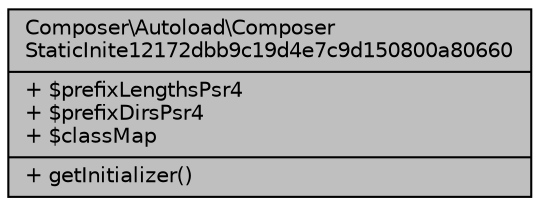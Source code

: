 digraph "Composer\Autoload\ComposerStaticInite12172dbb9c19d4e7c9d150800a80660"
{
 // LATEX_PDF_SIZE
  edge [fontname="Helvetica",fontsize="10",labelfontname="Helvetica",labelfontsize="10"];
  node [fontname="Helvetica",fontsize="10",shape=record];
  Node1 [label="{Composer\\Autoload\\Composer\lStaticInite12172dbb9c19d4e7c9d150800a80660\n|+ $prefixLengthsPsr4\l+ $prefixDirsPsr4\l+ $classMap\l|+ getInitializer()\l}",height=0.2,width=0.4,color="black", fillcolor="grey75", style="filled", fontcolor="black",tooltip=" "];
}
